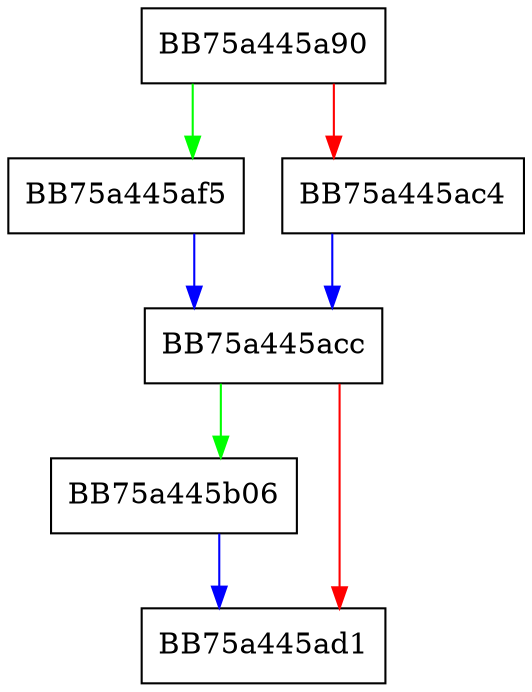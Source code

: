 digraph RpfAPI_r_GetParentFileHandle {
  node [shape="box"];
  graph [splines=ortho];
  BB75a445a90 -> BB75a445af5 [color="green"];
  BB75a445a90 -> BB75a445ac4 [color="red"];
  BB75a445ac4 -> BB75a445acc [color="blue"];
  BB75a445acc -> BB75a445b06 [color="green"];
  BB75a445acc -> BB75a445ad1 [color="red"];
  BB75a445af5 -> BB75a445acc [color="blue"];
  BB75a445b06 -> BB75a445ad1 [color="blue"];
}